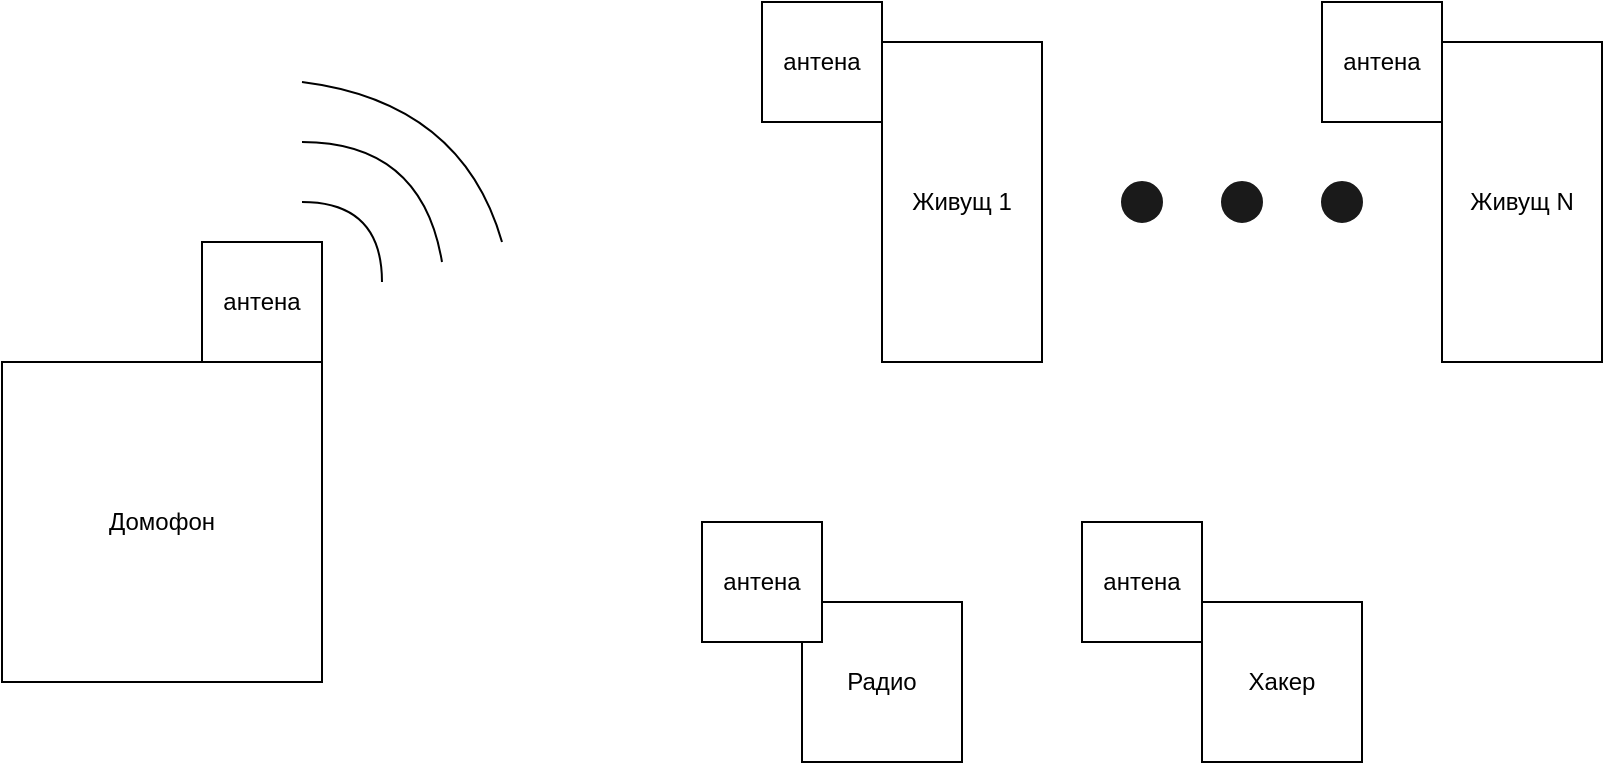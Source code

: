 <mxfile version="26.0.5">
  <diagram name="Page-1" id="I6ZCFtu4ZNIL6E8DPOsV">
    <mxGraphModel dx="14" dy="638" grid="1" gridSize="10" guides="1" tooltips="1" connect="1" arrows="1" fold="1" page="1" pageScale="1" pageWidth="1100" pageHeight="850" math="0" shadow="0">
      <root>
        <mxCell id="0" />
        <mxCell id="1" parent="0" />
        <mxCell id="HfTbDEZgNcwUTN8mKmZh-2" value="Живущ 1" style="rounded=0;whiteSpace=wrap;html=1;direction=south;" vertex="1" parent="1">
          <mxGeometry x="1600" y="400" width="80" height="160" as="geometry" />
        </mxCell>
        <mxCell id="HfTbDEZgNcwUTN8mKmZh-5" value="" style="ellipse;whiteSpace=wrap;html=1;aspect=fixed;strokeColor=#1A1A1A;fillColor=light-dark(#1A1A1A,#EDEDED);fillStyle=solid;gradientColor=none;gradientDirection=radial;" vertex="1" parent="1">
          <mxGeometry x="1720" y="470" width="20" height="20" as="geometry" />
        </mxCell>
        <mxCell id="HfTbDEZgNcwUTN8mKmZh-6" value="" style="ellipse;whiteSpace=wrap;html=1;aspect=fixed;strokeColor=#1A1A1A;fillColor=light-dark(#1A1A1A,#EDEDED);fillStyle=solid;gradientColor=none;gradientDirection=radial;" vertex="1" parent="1">
          <mxGeometry x="1770" y="470" width="20" height="20" as="geometry" />
        </mxCell>
        <mxCell id="HfTbDEZgNcwUTN8mKmZh-7" value="" style="ellipse;whiteSpace=wrap;html=1;aspect=fixed;strokeColor=#1A1A1A;fillColor=light-dark(#1A1A1A,#EDEDED);fillStyle=solid;gradientColor=none;gradientDirection=radial;" vertex="1" parent="1">
          <mxGeometry x="1820" y="470" width="20" height="20" as="geometry" />
        </mxCell>
        <mxCell id="HfTbDEZgNcwUTN8mKmZh-8" value="Живущ N" style="rounded=0;whiteSpace=wrap;html=1;direction=south;" vertex="1" parent="1">
          <mxGeometry x="1880" y="400" width="80" height="160" as="geometry" />
        </mxCell>
        <mxCell id="HfTbDEZgNcwUTN8mKmZh-9" value="Домофон" style="whiteSpace=wrap;html=1;aspect=fixed;" vertex="1" parent="1">
          <mxGeometry x="1160" y="560" width="160" height="160" as="geometry" />
        </mxCell>
        <mxCell id="HfTbDEZgNcwUTN8mKmZh-10" value="" style="curved=1;endArrow=none;html=1;rounded=0;endFill=0;" edge="1" parent="1">
          <mxGeometry width="50" height="50" relative="1" as="geometry">
            <mxPoint x="1310" y="480" as="sourcePoint" />
            <mxPoint x="1350" y="520" as="targetPoint" />
            <Array as="points">
              <mxPoint x="1350" y="480" />
            </Array>
          </mxGeometry>
        </mxCell>
        <mxCell id="HfTbDEZgNcwUTN8mKmZh-11" value="" style="curved=1;endArrow=none;html=1;rounded=0;endFill=0;" edge="1" parent="1">
          <mxGeometry width="50" height="50" relative="1" as="geometry">
            <mxPoint x="1310" y="420" as="sourcePoint" />
            <mxPoint x="1410" y="500" as="targetPoint" />
            <Array as="points">
              <mxPoint x="1390" y="430" />
            </Array>
          </mxGeometry>
        </mxCell>
        <mxCell id="HfTbDEZgNcwUTN8mKmZh-12" value="" style="curved=1;endArrow=none;html=1;rounded=0;endFill=0;" edge="1" parent="1">
          <mxGeometry width="50" height="50" relative="1" as="geometry">
            <mxPoint x="1310" y="450" as="sourcePoint" />
            <mxPoint x="1380" y="510" as="targetPoint" />
            <Array as="points">
              <mxPoint x="1370" y="450" />
            </Array>
          </mxGeometry>
        </mxCell>
        <mxCell id="HfTbDEZgNcwUTN8mKmZh-13" value="антена" style="rounded=0;whiteSpace=wrap;html=1;direction=south;" vertex="1" parent="1">
          <mxGeometry x="1260" y="500" width="60" height="60" as="geometry" />
        </mxCell>
        <mxCell id="HfTbDEZgNcwUTN8mKmZh-14" value="антена" style="rounded=0;whiteSpace=wrap;html=1;direction=south;" vertex="1" parent="1">
          <mxGeometry x="1540" y="380" width="60" height="60" as="geometry" />
        </mxCell>
        <mxCell id="HfTbDEZgNcwUTN8mKmZh-17" value="антена" style="rounded=0;whiteSpace=wrap;html=1;direction=south;" vertex="1" parent="1">
          <mxGeometry x="1820" y="380" width="60" height="60" as="geometry" />
        </mxCell>
        <mxCell id="HfTbDEZgNcwUTN8mKmZh-20" value="Радио" style="whiteSpace=wrap;html=1;aspect=fixed;" vertex="1" parent="1">
          <mxGeometry x="1560" y="680" width="80" height="80" as="geometry" />
        </mxCell>
        <mxCell id="HfTbDEZgNcwUTN8mKmZh-21" value="Хакер" style="whiteSpace=wrap;html=1;aspect=fixed;" vertex="1" parent="1">
          <mxGeometry x="1760" y="680" width="80" height="80" as="geometry" />
        </mxCell>
        <mxCell id="HfTbDEZgNcwUTN8mKmZh-22" value="антена" style="rounded=0;whiteSpace=wrap;html=1;direction=south;" vertex="1" parent="1">
          <mxGeometry x="1510" y="640" width="60" height="60" as="geometry" />
        </mxCell>
        <mxCell id="HfTbDEZgNcwUTN8mKmZh-23" value="антена" style="rounded=0;whiteSpace=wrap;html=1;direction=south;" vertex="1" parent="1">
          <mxGeometry x="1700" y="640" width="60" height="60" as="geometry" />
        </mxCell>
      </root>
    </mxGraphModel>
  </diagram>
</mxfile>
